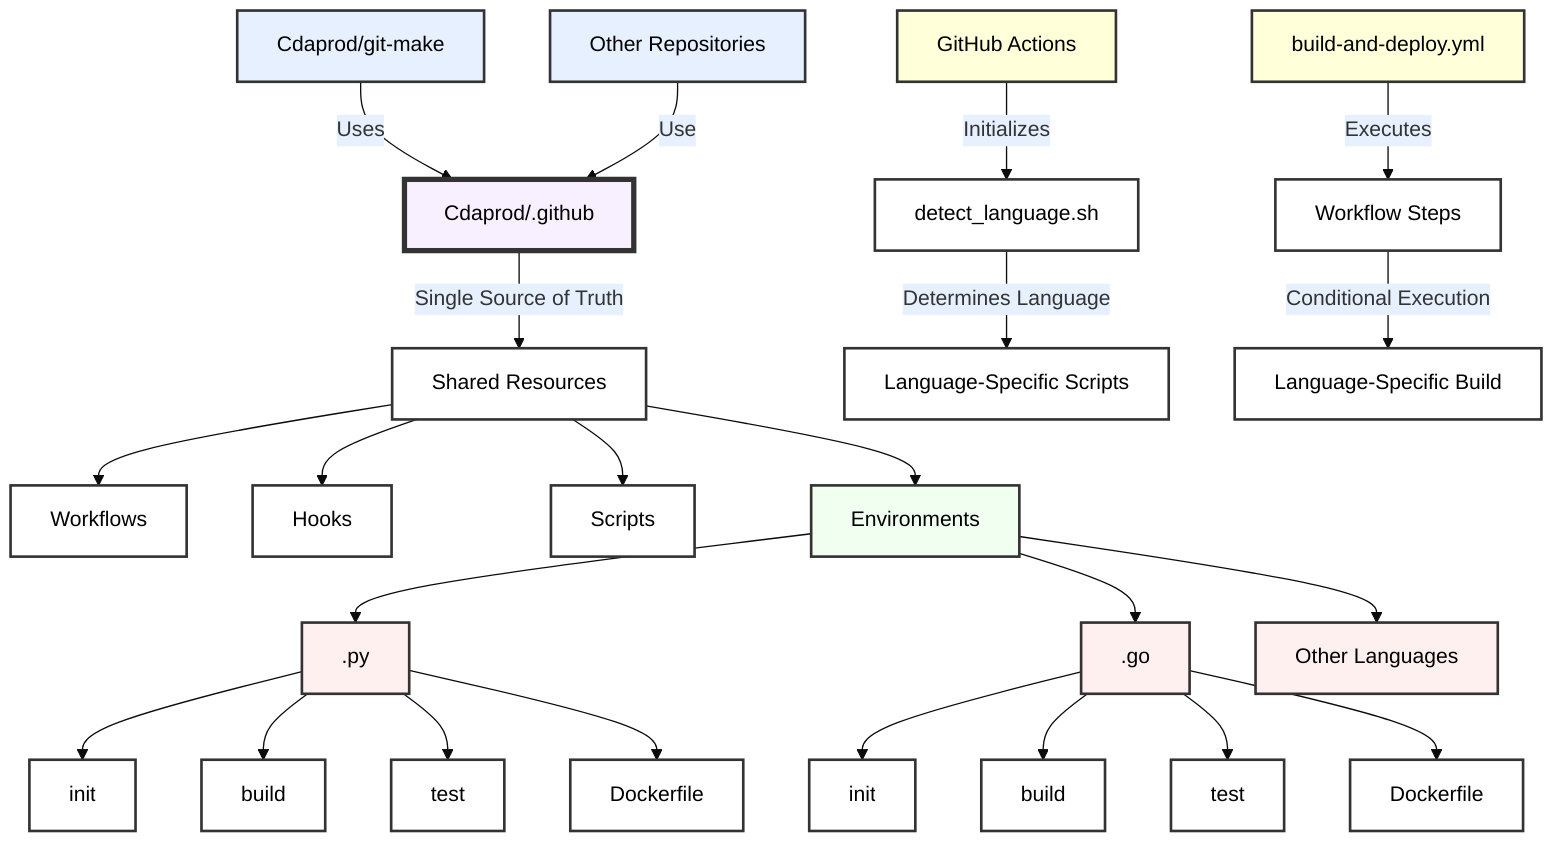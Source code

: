 %%{init: {'theme': 'base', 'themeVariables': { 'primaryColor': '#f9f0ff', 'secondaryColor': '#e6f0ff', 'tertiaryColor': '#f0fff0', 'quaternaryColor': '#fff0f0', 'quinaryColor': '#ffffd9'}}}%%
graph TD
    A[Cdaprod/.github] -->|Single Source of Truth| B[Shared Resources]
    B --> C[Workflows]
    B --> D[Hooks]
    B --> E[Scripts]
    B --> F[Environments]
    
    F --> G[.py]
    F --> H[.go]
    F --> I[Other Languages]
    
    G --> J[init]
    G --> K[build]
    G --> L[test]
    G --> M[Dockerfile]
    
    H --> N[init]
    H --> O[build]
    H --> P[test]
    H --> Q[Dockerfile]
    
    R[Cdaprod/git-make] -->|Uses| A
    S[Other Repositories] -->|Use| A
    
    T[GitHub Actions] -->|Initializes| U[detect_language.sh]
    U -->|Determines Language| V[Language-Specific Scripts]
    
    W[build-and-deploy.yml] -->|Executes| X[Workflow Steps]
    X -->|Conditional Execution| Y[Language-Specific Build]
    
    style A fill:#f9f0ff,stroke:#333,stroke-width:4px
    style R fill:#e6f0ff,stroke:#333,stroke-width:2px
    style S fill:#e6f0ff,stroke:#333,stroke-width:2px
    style F fill:#f0fff0,stroke:#333,stroke-width:2px
    style G fill:#fff0f0,stroke:#333,stroke-width:2px
    style H fill:#fff0f0,stroke:#333,stroke-width:2px
    style I fill:#fff0f0,stroke:#333,stroke-width:2px
    style T fill:#ffffd9,stroke:#333,stroke-width:2px
    style W fill:#ffffd9,stroke:#333,stroke-width:2px
    
    classDef default fill:#fff,stroke:#333,stroke-width:2px;
    classDef darkText color:#000;
    class A,B,C,D,E,F,G,H,I,J,K,L,M,N,O,P,Q,R,S,T,U,V,W,X,Y darkText;